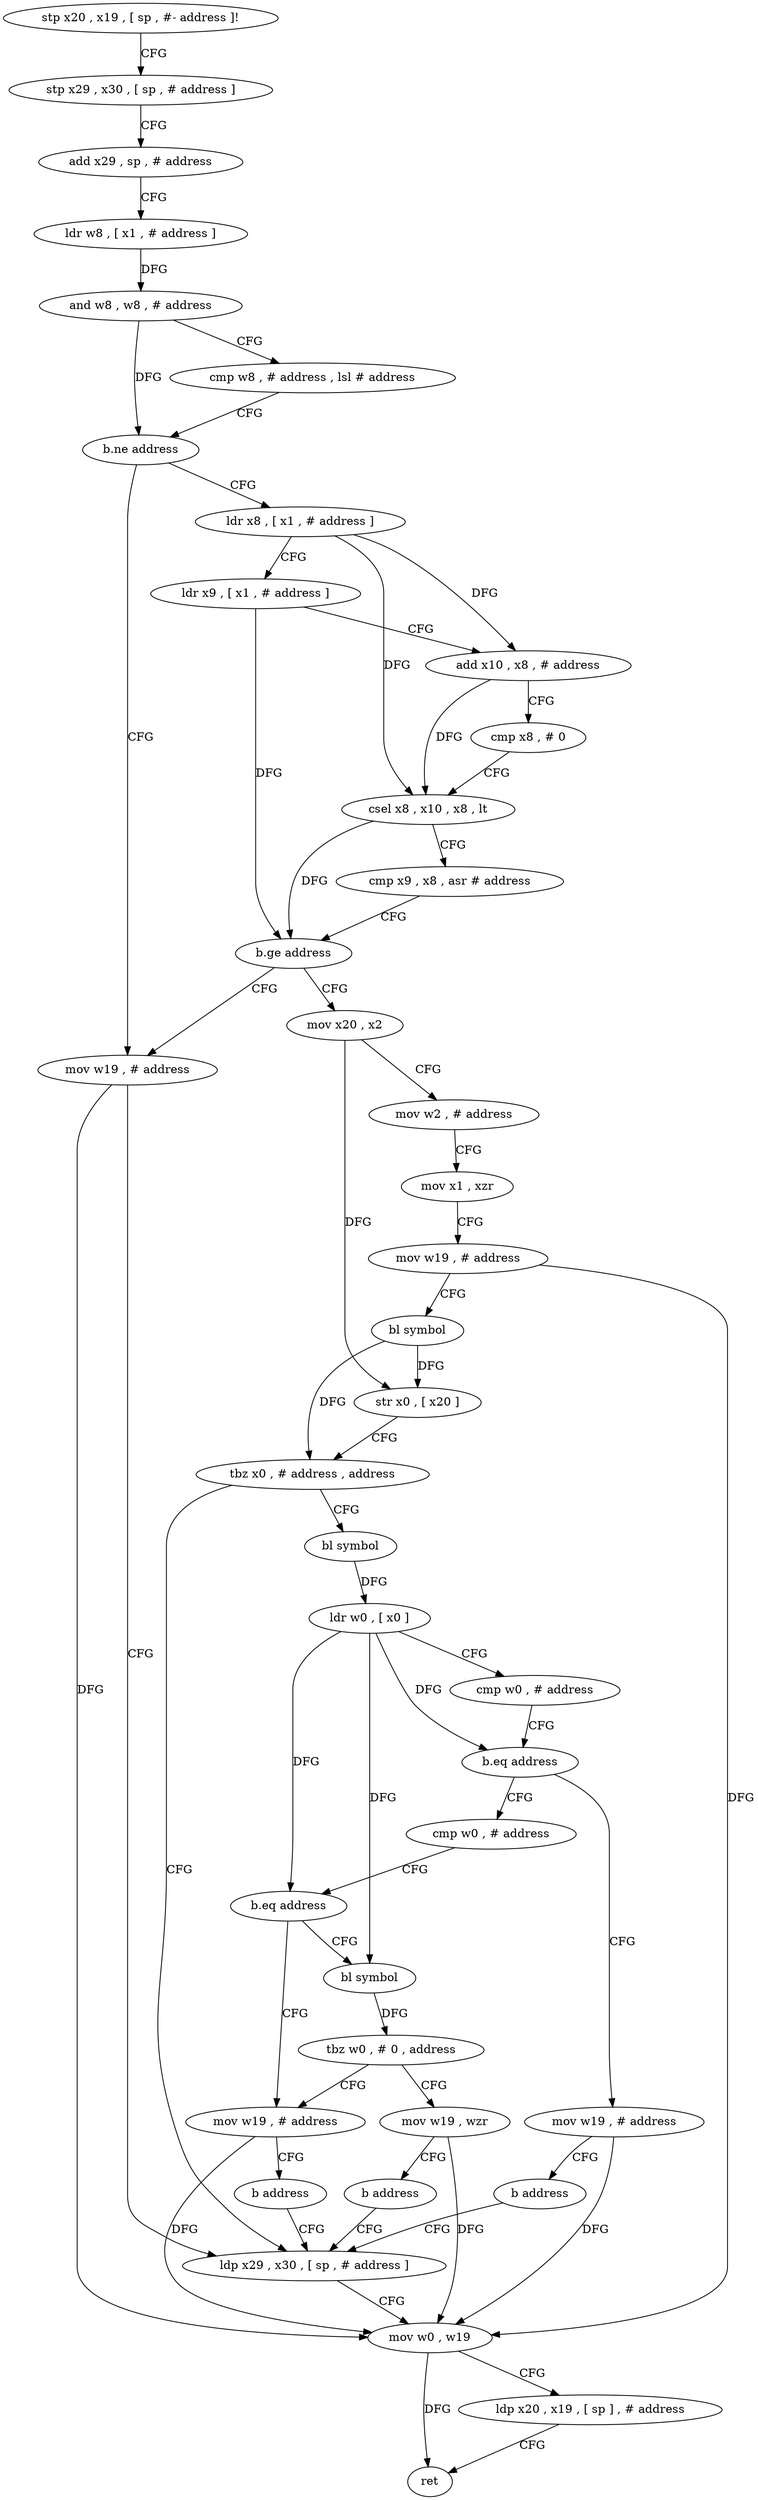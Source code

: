 digraph "func" {
"4225340" [label = "stp x20 , x19 , [ sp , #- address ]!" ]
"4225344" [label = "stp x29 , x30 , [ sp , # address ]" ]
"4225348" [label = "add x29 , sp , # address" ]
"4225352" [label = "ldr w8 , [ x1 , # address ]" ]
"4225356" [label = "and w8 , w8 , # address" ]
"4225360" [label = "cmp w8 , # address , lsl # address" ]
"4225364" [label = "b.ne address" ]
"4225464" [label = "mov w19 , # address" ]
"4225368" [label = "ldr x8 , [ x1 , # address ]" ]
"4225468" [label = "ldp x29 , x30 , [ sp , # address ]" ]
"4225372" [label = "ldr x9 , [ x1 , # address ]" ]
"4225376" [label = "add x10 , x8 , # address" ]
"4225380" [label = "cmp x8 , # 0" ]
"4225384" [label = "csel x8 , x10 , x8 , lt" ]
"4225388" [label = "cmp x9 , x8 , asr # address" ]
"4225392" [label = "b.ge address" ]
"4225396" [label = "mov x20 , x2" ]
"4225400" [label = "mov w2 , # address" ]
"4225404" [label = "mov x1 , xzr" ]
"4225408" [label = "mov w19 , # address" ]
"4225412" [label = "bl symbol" ]
"4225416" [label = "str x0 , [ x20 ]" ]
"4225420" [label = "tbz x0 , # address , address" ]
"4225424" [label = "bl symbol" ]
"4225472" [label = "mov w0 , w19" ]
"4225476" [label = "ldp x20 , x19 , [ sp ] , # address" ]
"4225480" [label = "ret" ]
"4225428" [label = "ldr w0 , [ x0 ]" ]
"4225432" [label = "cmp w0 , # address" ]
"4225436" [label = "b.eq address" ]
"4225484" [label = "mov w19 , # address" ]
"4225440" [label = "cmp w0 , # address" ]
"4225488" [label = "b address" ]
"4225444" [label = "b.eq address" ]
"4225456" [label = "mov w19 , # address" ]
"4225448" [label = "bl symbol" ]
"4225460" [label = "b address" ]
"4225452" [label = "tbz w0 , # 0 , address" ]
"4225492" [label = "mov w19 , wzr" ]
"4225496" [label = "b address" ]
"4225340" -> "4225344" [ label = "CFG" ]
"4225344" -> "4225348" [ label = "CFG" ]
"4225348" -> "4225352" [ label = "CFG" ]
"4225352" -> "4225356" [ label = "DFG" ]
"4225356" -> "4225360" [ label = "CFG" ]
"4225356" -> "4225364" [ label = "DFG" ]
"4225360" -> "4225364" [ label = "CFG" ]
"4225364" -> "4225464" [ label = "CFG" ]
"4225364" -> "4225368" [ label = "CFG" ]
"4225464" -> "4225468" [ label = "CFG" ]
"4225464" -> "4225472" [ label = "DFG" ]
"4225368" -> "4225372" [ label = "CFG" ]
"4225368" -> "4225376" [ label = "DFG" ]
"4225368" -> "4225384" [ label = "DFG" ]
"4225468" -> "4225472" [ label = "CFG" ]
"4225372" -> "4225376" [ label = "CFG" ]
"4225372" -> "4225392" [ label = "DFG" ]
"4225376" -> "4225380" [ label = "CFG" ]
"4225376" -> "4225384" [ label = "DFG" ]
"4225380" -> "4225384" [ label = "CFG" ]
"4225384" -> "4225388" [ label = "CFG" ]
"4225384" -> "4225392" [ label = "DFG" ]
"4225388" -> "4225392" [ label = "CFG" ]
"4225392" -> "4225464" [ label = "CFG" ]
"4225392" -> "4225396" [ label = "CFG" ]
"4225396" -> "4225400" [ label = "CFG" ]
"4225396" -> "4225416" [ label = "DFG" ]
"4225400" -> "4225404" [ label = "CFG" ]
"4225404" -> "4225408" [ label = "CFG" ]
"4225408" -> "4225412" [ label = "CFG" ]
"4225408" -> "4225472" [ label = "DFG" ]
"4225412" -> "4225416" [ label = "DFG" ]
"4225412" -> "4225420" [ label = "DFG" ]
"4225416" -> "4225420" [ label = "CFG" ]
"4225420" -> "4225468" [ label = "CFG" ]
"4225420" -> "4225424" [ label = "CFG" ]
"4225424" -> "4225428" [ label = "DFG" ]
"4225472" -> "4225476" [ label = "CFG" ]
"4225472" -> "4225480" [ label = "DFG" ]
"4225476" -> "4225480" [ label = "CFG" ]
"4225428" -> "4225432" [ label = "CFG" ]
"4225428" -> "4225436" [ label = "DFG" ]
"4225428" -> "4225444" [ label = "DFG" ]
"4225428" -> "4225448" [ label = "DFG" ]
"4225432" -> "4225436" [ label = "CFG" ]
"4225436" -> "4225484" [ label = "CFG" ]
"4225436" -> "4225440" [ label = "CFG" ]
"4225484" -> "4225488" [ label = "CFG" ]
"4225484" -> "4225472" [ label = "DFG" ]
"4225440" -> "4225444" [ label = "CFG" ]
"4225488" -> "4225468" [ label = "CFG" ]
"4225444" -> "4225456" [ label = "CFG" ]
"4225444" -> "4225448" [ label = "CFG" ]
"4225456" -> "4225460" [ label = "CFG" ]
"4225456" -> "4225472" [ label = "DFG" ]
"4225448" -> "4225452" [ label = "DFG" ]
"4225460" -> "4225468" [ label = "CFG" ]
"4225452" -> "4225492" [ label = "CFG" ]
"4225452" -> "4225456" [ label = "CFG" ]
"4225492" -> "4225496" [ label = "CFG" ]
"4225492" -> "4225472" [ label = "DFG" ]
"4225496" -> "4225468" [ label = "CFG" ]
}
